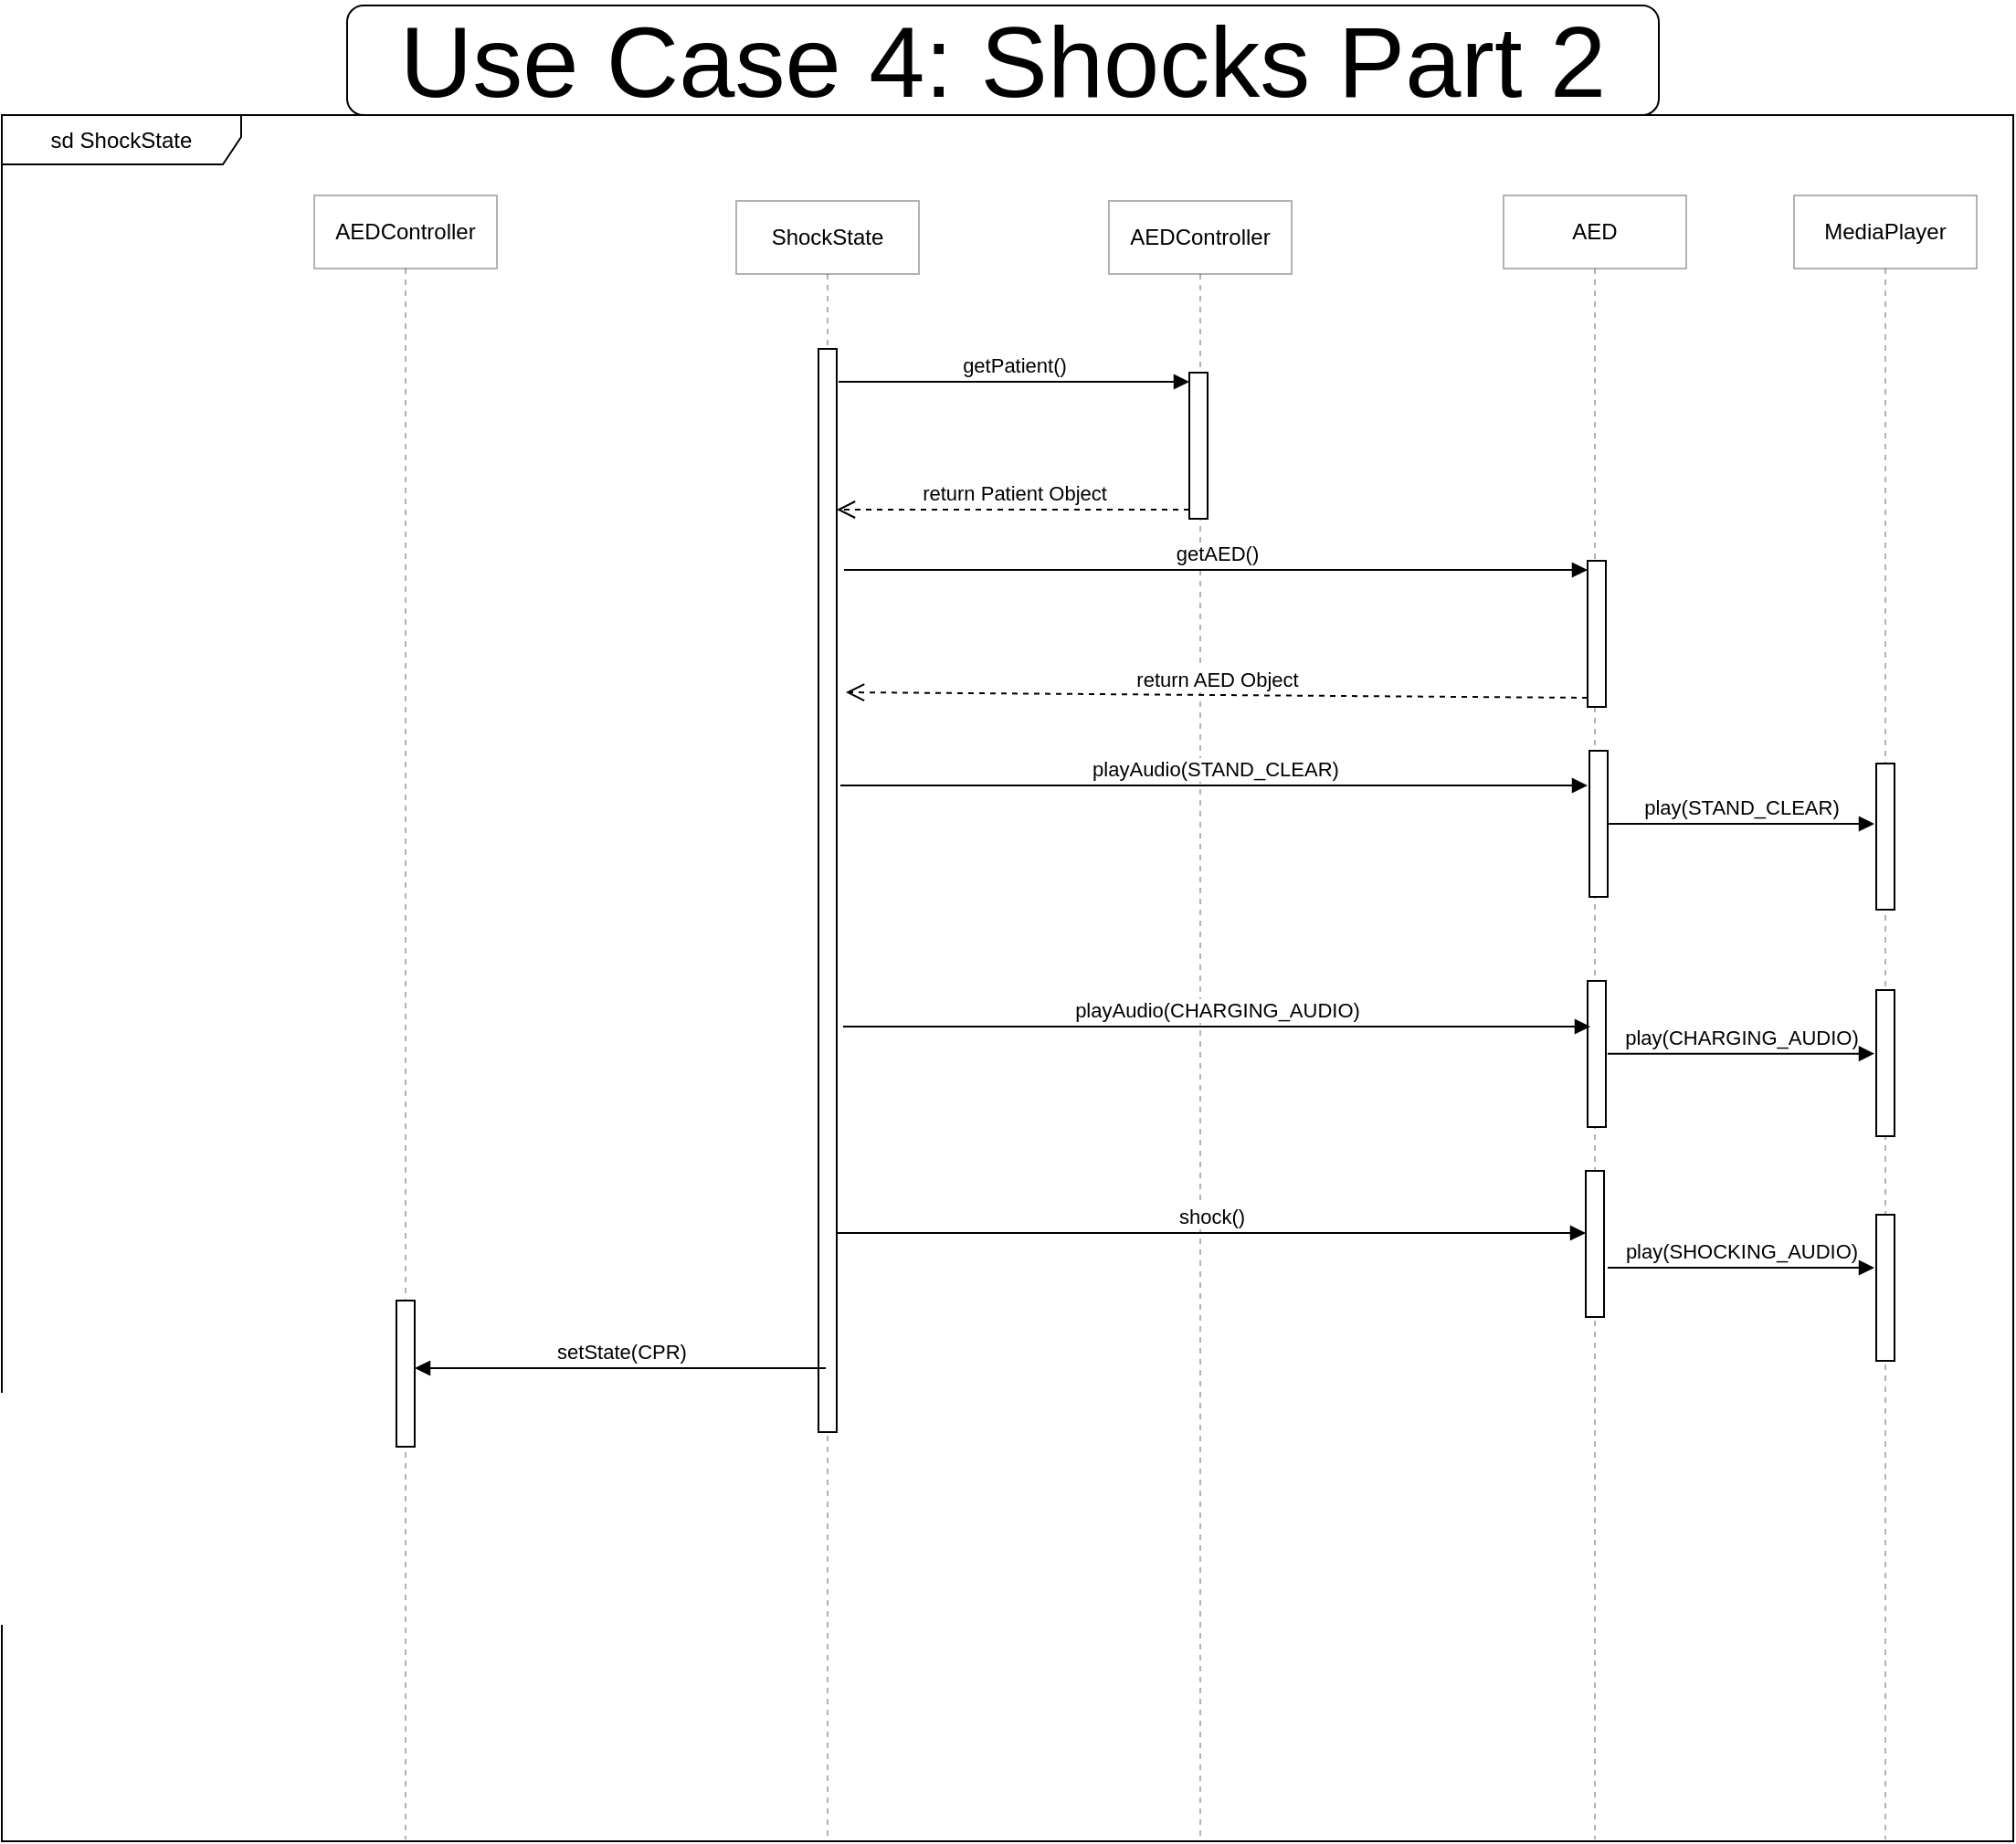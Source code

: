 <mxfile version="22.1.2" type="device">
  <diagram name="Page-1" id="Wb4E1U6Qv39WmP0qfeq-">
    <mxGraphModel dx="-2781" dy="-87" grid="0" gridSize="10" guides="1" tooltips="1" connect="1" arrows="1" fold="1" page="0" pageScale="1" pageWidth="850" pageHeight="1100" math="0" shadow="0">
      <root>
        <mxCell id="0" />
        <mxCell id="1" parent="0" />
        <mxCell id="OfyDpj9DpDw8-1Jop3oI-1" value="ShockState" style="shape=umlLifeline;perimeter=lifelinePerimeter;whiteSpace=wrap;html=1;container=1;dropTarget=0;collapsible=0;recursiveResize=0;outlineConnect=0;portConstraint=eastwest;newEdgeStyle={&quot;curved&quot;:0,&quot;rounded&quot;:0};opacity=30;" vertex="1" parent="1">
          <mxGeometry x="4625" y="1289" width="100" height="898" as="geometry" />
        </mxCell>
        <mxCell id="OfyDpj9DpDw8-1Jop3oI-2" value="" style="html=1;points=[[0,0,0,0,5],[0,1,0,0,-5],[1,0,0,0,5],[1,1,0,0,-5]];perimeter=orthogonalPerimeter;outlineConnect=0;targetShapes=umlLifeline;portConstraint=eastwest;newEdgeStyle={&quot;curved&quot;:0,&quot;rounded&quot;:0};" vertex="1" parent="OfyDpj9DpDw8-1Jop3oI-1">
          <mxGeometry x="45" y="81" width="10" height="593" as="geometry" />
        </mxCell>
        <mxCell id="OfyDpj9DpDw8-1Jop3oI-3" value="AEDController" style="shape=umlLifeline;perimeter=lifelinePerimeter;whiteSpace=wrap;html=1;container=1;dropTarget=0;collapsible=0;recursiveResize=0;outlineConnect=0;portConstraint=eastwest;newEdgeStyle={&quot;curved&quot;:0,&quot;rounded&quot;:0};opacity=30;" vertex="1" parent="1">
          <mxGeometry x="4829" y="1289" width="100" height="897" as="geometry" />
        </mxCell>
        <mxCell id="OfyDpj9DpDw8-1Jop3oI-4" value="" style="html=1;points=[[0,0,0,0,5],[0,1,0,0,-5],[1,0,0,0,5],[1,1,0,0,-5]];perimeter=orthogonalPerimeter;outlineConnect=0;targetShapes=umlLifeline;portConstraint=eastwest;newEdgeStyle={&quot;curved&quot;:0,&quot;rounded&quot;:0};" vertex="1" parent="OfyDpj9DpDw8-1Jop3oI-3">
          <mxGeometry x="44" y="94" width="10" height="80" as="geometry" />
        </mxCell>
        <mxCell id="OfyDpj9DpDw8-1Jop3oI-5" value="AED" style="shape=umlLifeline;perimeter=lifelinePerimeter;whiteSpace=wrap;html=1;container=1;dropTarget=0;collapsible=0;recursiveResize=0;outlineConnect=0;portConstraint=eastwest;newEdgeStyle={&quot;curved&quot;:0,&quot;rounded&quot;:0};opacity=30;" vertex="1" parent="1">
          <mxGeometry x="5045" y="1286" width="100" height="900" as="geometry" />
        </mxCell>
        <mxCell id="OfyDpj9DpDw8-1Jop3oI-6" value="" style="html=1;points=[[0,0,0,0,5],[0,1,0,0,-5],[1,0,0,0,5],[1,1,0,0,-5]];perimeter=orthogonalPerimeter;outlineConnect=0;targetShapes=umlLifeline;portConstraint=eastwest;newEdgeStyle={&quot;curved&quot;:0,&quot;rounded&quot;:0};" vertex="1" parent="OfyDpj9DpDw8-1Jop3oI-5">
          <mxGeometry x="46" y="200" width="10" height="80" as="geometry" />
        </mxCell>
        <mxCell id="OfyDpj9DpDw8-1Jop3oI-7" value="getPatient()" style="html=1;verticalAlign=bottom;endArrow=block;curved=0;rounded=0;entryX=0;entryY=0;entryDx=0;entryDy=5;" edge="1" parent="1" target="OfyDpj9DpDw8-1Jop3oI-4">
          <mxGeometry relative="1" as="geometry">
            <mxPoint x="4681" y="1388" as="sourcePoint" />
          </mxGeometry>
        </mxCell>
        <mxCell id="OfyDpj9DpDw8-1Jop3oI-8" value="return Patient Object" style="html=1;verticalAlign=bottom;endArrow=open;dashed=1;endSize=8;curved=0;rounded=0;exitX=0;exitY=1;exitDx=0;exitDy=-5;" edge="1" parent="1" source="OfyDpj9DpDw8-1Jop3oI-4">
          <mxGeometry relative="1" as="geometry">
            <mxPoint x="4680" y="1458" as="targetPoint" />
          </mxGeometry>
        </mxCell>
        <mxCell id="OfyDpj9DpDw8-1Jop3oI-9" value="getAED()" style="html=1;verticalAlign=bottom;endArrow=block;curved=0;rounded=0;entryX=0;entryY=0;entryDx=0;entryDy=5;" edge="1" parent="1" target="OfyDpj9DpDw8-1Jop3oI-6">
          <mxGeometry x="0.003" relative="1" as="geometry">
            <mxPoint x="4684" y="1491" as="sourcePoint" />
            <mxPoint as="offset" />
          </mxGeometry>
        </mxCell>
        <mxCell id="OfyDpj9DpDw8-1Jop3oI-10" value="return AED Object" style="html=1;verticalAlign=bottom;endArrow=open;dashed=1;endSize=8;curved=0;rounded=0;exitX=0;exitY=1;exitDx=0;exitDy=-5;" edge="1" parent="1" source="OfyDpj9DpDw8-1Jop3oI-6">
          <mxGeometry relative="1" as="geometry">
            <mxPoint x="4685" y="1558" as="targetPoint" />
          </mxGeometry>
        </mxCell>
        <mxCell id="OfyDpj9DpDw8-1Jop3oI-11" value="AEDController" style="shape=umlLifeline;perimeter=lifelinePerimeter;whiteSpace=wrap;html=1;container=1;dropTarget=0;collapsible=0;recursiveResize=0;outlineConnect=0;portConstraint=eastwest;newEdgeStyle={&quot;curved&quot;:0,&quot;rounded&quot;:0};opacity=30;" vertex="1" parent="1">
          <mxGeometry x="4394" y="1286" width="100" height="900" as="geometry" />
        </mxCell>
        <mxCell id="OfyDpj9DpDw8-1Jop3oI-12" value="sd ShockState" style="shape=umlFrame;whiteSpace=wrap;html=1;pointerEvents=0;width=131;height=27;" vertex="1" parent="1">
          <mxGeometry x="4223" y="1242" width="1101" height="945" as="geometry" />
        </mxCell>
        <mxCell id="OfyDpj9DpDw8-1Jop3oI-13" value="MediaPlayer" style="shape=umlLifeline;perimeter=lifelinePerimeter;whiteSpace=wrap;html=1;container=1;dropTarget=0;collapsible=0;recursiveResize=0;outlineConnect=0;portConstraint=eastwest;newEdgeStyle={&quot;curved&quot;:0,&quot;rounded&quot;:0};opacity=30;" vertex="1" parent="1">
          <mxGeometry x="5204" y="1286" width="100" height="900" as="geometry" />
        </mxCell>
        <mxCell id="OfyDpj9DpDw8-1Jop3oI-14" value="" style="html=1;points=[[0,0,0,0,5],[0,1,0,0,-5],[1,0,0,0,5],[1,1,0,0,-5]];perimeter=orthogonalPerimeter;outlineConnect=0;targetShapes=umlLifeline;portConstraint=eastwest;newEdgeStyle={&quot;curved&quot;:0,&quot;rounded&quot;:0};" vertex="1" parent="OfyDpj9DpDw8-1Jop3oI-13">
          <mxGeometry x="45" y="311" width="10" height="80" as="geometry" />
        </mxCell>
        <mxCell id="OfyDpj9DpDw8-1Jop3oI-15" value="" style="html=1;points=[[0,0,0,0,5],[0,1,0,0,-5],[1,0,0,0,5],[1,1,0,0,-5]];perimeter=orthogonalPerimeter;outlineConnect=0;targetShapes=umlLifeline;portConstraint=eastwest;newEdgeStyle={&quot;curved&quot;:0,&quot;rounded&quot;:0};" vertex="1" parent="OfyDpj9DpDw8-1Jop3oI-13">
          <mxGeometry x="45" y="435" width="10" height="80" as="geometry" />
        </mxCell>
        <mxCell id="OfyDpj9DpDw8-1Jop3oI-16" value="" style="html=1;points=[[0,0,0,0,5],[0,1,0,0,-5],[1,0,0,0,5],[1,1,0,0,-5]];perimeter=orthogonalPerimeter;outlineConnect=0;targetShapes=umlLifeline;portConstraint=eastwest;newEdgeStyle={&quot;curved&quot;:0,&quot;rounded&quot;:0};" vertex="1" parent="OfyDpj9DpDw8-1Jop3oI-13">
          <mxGeometry x="45" y="558" width="10" height="80" as="geometry" />
        </mxCell>
        <mxCell id="OfyDpj9DpDw8-1Jop3oI-17" value="" style="html=1;points=[[0,0,0,0,5],[0,1,0,0,-5],[1,0,0,0,5],[1,1,0,0,-5]];perimeter=orthogonalPerimeter;outlineConnect=0;targetShapes=umlLifeline;portConstraint=eastwest;newEdgeStyle={&quot;curved&quot;:0,&quot;rounded&quot;:0};" vertex="1" parent="1">
          <mxGeometry x="5092" y="1590" width="10" height="80" as="geometry" />
        </mxCell>
        <mxCell id="OfyDpj9DpDw8-1Jop3oI-18" value="" style="html=1;points=[[0,0,0,0,5],[0,1,0,0,-5],[1,0,0,0,5],[1,1,0,0,-5]];perimeter=orthogonalPerimeter;outlineConnect=0;targetShapes=umlLifeline;portConstraint=eastwest;newEdgeStyle={&quot;curved&quot;:0,&quot;rounded&quot;:0};" vertex="1" parent="1">
          <mxGeometry x="5091" y="1716" width="10" height="80" as="geometry" />
        </mxCell>
        <mxCell id="OfyDpj9DpDw8-1Jop3oI-19" value="playAudio(CHARGING_AUDIO)" style="html=1;verticalAlign=bottom;endArrow=block;curved=0;rounded=0;" edge="1" parent="1">
          <mxGeometry width="80" relative="1" as="geometry">
            <mxPoint x="4683.5" y="1741" as="sourcePoint" />
            <mxPoint x="5092.5" y="1741" as="targetPoint" />
          </mxGeometry>
        </mxCell>
        <mxCell id="OfyDpj9DpDw8-1Jop3oI-20" value="playAudio(STAND_CLEAR)" style="html=1;verticalAlign=bottom;endArrow=block;curved=0;rounded=0;" edge="1" parent="1">
          <mxGeometry width="80" relative="1" as="geometry">
            <mxPoint x="4682" y="1609" as="sourcePoint" />
            <mxPoint x="5091" y="1609" as="targetPoint" />
          </mxGeometry>
        </mxCell>
        <mxCell id="OfyDpj9DpDw8-1Jop3oI-21" value="play(STAND_CLEAR)" style="html=1;verticalAlign=bottom;endArrow=block;curved=0;rounded=0;" edge="1" parent="1" source="OfyDpj9DpDw8-1Jop3oI-17">
          <mxGeometry width="80" relative="1" as="geometry">
            <mxPoint x="5134" y="1627" as="sourcePoint" />
            <mxPoint x="5248" y="1630" as="targetPoint" />
          </mxGeometry>
        </mxCell>
        <mxCell id="OfyDpj9DpDw8-1Jop3oI-22" value="play(CHARGING_AUDIO)" style="html=1;verticalAlign=bottom;endArrow=block;curved=0;rounded=0;" edge="1" parent="1">
          <mxGeometry width="80" relative="1" as="geometry">
            <mxPoint x="5102" y="1755.83" as="sourcePoint" />
            <mxPoint x="5248" y="1755.83" as="targetPoint" />
          </mxGeometry>
        </mxCell>
        <mxCell id="OfyDpj9DpDw8-1Jop3oI-23" value="" style="html=1;points=[[0,0,0,0,5],[0,1,0,0,-5],[1,0,0,0,5],[1,1,0,0,-5]];perimeter=orthogonalPerimeter;outlineConnect=0;targetShapes=umlLifeline;portConstraint=eastwest;newEdgeStyle={&quot;curved&quot;:0,&quot;rounded&quot;:0};" vertex="1" parent="1">
          <mxGeometry x="5090" y="1820" width="10" height="80" as="geometry" />
        </mxCell>
        <mxCell id="OfyDpj9DpDw8-1Jop3oI-24" value="shock()" style="html=1;verticalAlign=bottom;endArrow=block;curved=0;rounded=0;" edge="1" parent="1">
          <mxGeometry width="80" relative="1" as="geometry">
            <mxPoint x="4680" y="1854" as="sourcePoint" />
            <mxPoint x="5090" y="1854" as="targetPoint" />
          </mxGeometry>
        </mxCell>
        <mxCell id="OfyDpj9DpDw8-1Jop3oI-25" value="play(SHOCKING_AUDIO)" style="html=1;verticalAlign=bottom;endArrow=block;curved=0;rounded=0;" edge="1" parent="1">
          <mxGeometry width="80" relative="1" as="geometry">
            <mxPoint x="5102" y="1873" as="sourcePoint" />
            <mxPoint x="5248" y="1873" as="targetPoint" />
          </mxGeometry>
        </mxCell>
        <mxCell id="OfyDpj9DpDw8-1Jop3oI-26" value="" style="html=1;points=[[0,0,0,0,5],[0,1,0,0,-5],[1,0,0,0,5],[1,1,0,0,-5]];perimeter=orthogonalPerimeter;outlineConnect=0;targetShapes=umlLifeline;portConstraint=eastwest;newEdgeStyle={&quot;curved&quot;:0,&quot;rounded&quot;:0};" vertex="1" parent="1">
          <mxGeometry x="4439" y="1891" width="10" height="80" as="geometry" />
        </mxCell>
        <mxCell id="OfyDpj9DpDw8-1Jop3oI-27" value="setState(CPR)" style="html=1;verticalAlign=bottom;endArrow=block;curved=0;rounded=0;" edge="1" parent="1">
          <mxGeometry width="80" relative="1" as="geometry">
            <mxPoint x="4674" y="1928" as="sourcePoint" />
            <mxPoint x="4449" y="1928.0" as="targetPoint" />
          </mxGeometry>
        </mxCell>
        <mxCell id="OfyDpj9DpDw8-1Jop3oI-28" value="&lt;font style=&quot;font-size: 55px;&quot;&gt;Use Case 4: Shocks Part 2&lt;/font&gt;" style="rounded=1;whiteSpace=wrap;html=1;" vertex="1" parent="1">
          <mxGeometry x="4412" y="1182" width="718" height="60" as="geometry" />
        </mxCell>
      </root>
    </mxGraphModel>
  </diagram>
</mxfile>
